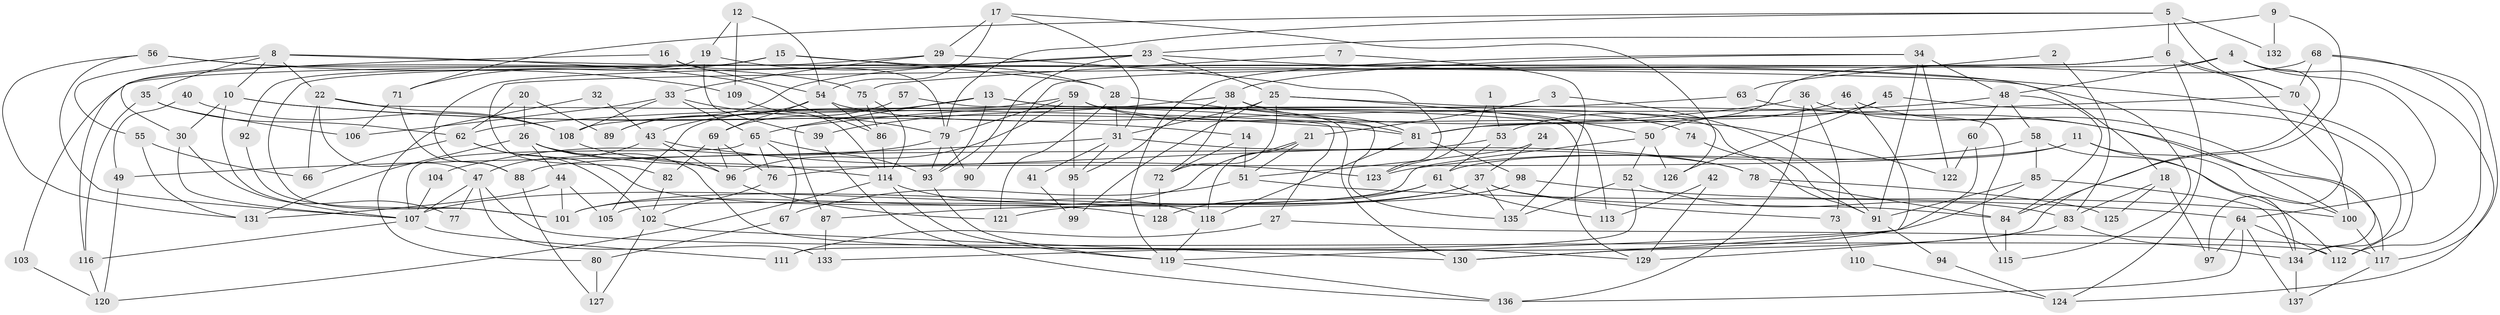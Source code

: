 // Generated by graph-tools (version 1.1) at 2025/36/03/09/25 02:36:14]
// undirected, 137 vertices, 274 edges
graph export_dot {
graph [start="1"]
  node [color=gray90,style=filled];
  1;
  2;
  3;
  4;
  5;
  6;
  7;
  8;
  9;
  10;
  11;
  12;
  13;
  14;
  15;
  16;
  17;
  18;
  19;
  20;
  21;
  22;
  23;
  24;
  25;
  26;
  27;
  28;
  29;
  30;
  31;
  32;
  33;
  34;
  35;
  36;
  37;
  38;
  39;
  40;
  41;
  42;
  43;
  44;
  45;
  46;
  47;
  48;
  49;
  50;
  51;
  52;
  53;
  54;
  55;
  56;
  57;
  58;
  59;
  60;
  61;
  62;
  63;
  64;
  65;
  66;
  67;
  68;
  69;
  70;
  71;
  72;
  73;
  74;
  75;
  76;
  77;
  78;
  79;
  80;
  81;
  82;
  83;
  84;
  85;
  86;
  87;
  88;
  89;
  90;
  91;
  92;
  93;
  94;
  95;
  96;
  97;
  98;
  99;
  100;
  101;
  102;
  103;
  104;
  105;
  106;
  107;
  108;
  109;
  110;
  111;
  112;
  113;
  114;
  115;
  116;
  117;
  118;
  119;
  120;
  121;
  122;
  123;
  124;
  125;
  126;
  127;
  128;
  129;
  130;
  131;
  132;
  133;
  134;
  135;
  136;
  137;
  1 -- 123;
  1 -- 53;
  2 -- 83;
  2 -- 63;
  3 -- 21;
  3 -- 91;
  4 -- 64;
  4 -- 48;
  4 -- 90;
  4 -- 124;
  4 -- 130;
  5 -- 6;
  5 -- 71;
  5 -- 70;
  5 -- 79;
  5 -- 132;
  6 -- 100;
  6 -- 70;
  6 -- 82;
  6 -- 88;
  6 -- 124;
  7 -- 135;
  7 -- 75;
  8 -- 35;
  8 -- 22;
  8 -- 10;
  8 -- 55;
  8 -- 86;
  8 -- 115;
  9 -- 23;
  9 -- 84;
  9 -- 132;
  10 -- 81;
  10 -- 14;
  10 -- 30;
  10 -- 107;
  11 -- 134;
  11 -- 76;
  11 -- 61;
  11 -- 100;
  12 -- 19;
  12 -- 54;
  12 -- 109;
  13 -- 43;
  13 -- 93;
  13 -- 87;
  13 -- 91;
  13 -- 129;
  14 -- 72;
  14 -- 51;
  15 -- 71;
  15 -- 28;
  15 -- 18;
  15 -- 116;
  16 -- 54;
  16 -- 30;
  16 -- 79;
  17 -- 126;
  17 -- 54;
  17 -- 29;
  17 -- 31;
  18 -- 97;
  18 -- 83;
  18 -- 125;
  19 -- 39;
  19 -- 28;
  19 -- 92;
  20 -- 26;
  20 -- 62;
  20 -- 89;
  21 -- 101;
  21 -- 118;
  21 -- 51;
  22 -- 66;
  22 -- 108;
  22 -- 27;
  22 -- 47;
  23 -- 25;
  23 -- 89;
  23 -- 93;
  23 -- 103;
  23 -- 112;
  24 -- 37;
  24 -- 51;
  25 -- 31;
  25 -- 115;
  25 -- 50;
  25 -- 72;
  25 -- 99;
  26 -- 96;
  26 -- 44;
  26 -- 78;
  26 -- 129;
  26 -- 131;
  27 -- 111;
  27 -- 117;
  28 -- 121;
  28 -- 31;
  28 -- 135;
  29 -- 33;
  29 -- 101;
  29 -- 123;
  30 -- 107;
  30 -- 77;
  31 -- 95;
  31 -- 41;
  31 -- 49;
  31 -- 78;
  32 -- 80;
  32 -- 43;
  33 -- 79;
  33 -- 65;
  33 -- 106;
  33 -- 108;
  34 -- 91;
  34 -- 119;
  34 -- 38;
  34 -- 48;
  34 -- 122;
  35 -- 62;
  35 -- 116;
  35 -- 106;
  36 -- 136;
  36 -- 65;
  36 -- 73;
  36 -- 100;
  37 -- 84;
  37 -- 101;
  37 -- 73;
  37 -- 107;
  37 -- 135;
  38 -- 81;
  38 -- 39;
  38 -- 72;
  38 -- 95;
  38 -- 113;
  39 -- 136;
  40 -- 49;
  40 -- 108;
  41 -- 99;
  42 -- 129;
  42 -- 113;
  43 -- 47;
  43 -- 123;
  43 -- 96;
  44 -- 131;
  44 -- 105;
  44 -- 101;
  45 -- 50;
  45 -- 134;
  45 -- 126;
  46 -- 134;
  46 -- 130;
  46 -- 53;
  47 -- 107;
  47 -- 77;
  47 -- 112;
  47 -- 133;
  48 -- 60;
  48 -- 58;
  48 -- 62;
  48 -- 84;
  49 -- 120;
  50 -- 52;
  50 -- 105;
  50 -- 126;
  51 -- 64;
  51 -- 67;
  52 -- 83;
  52 -- 135;
  52 -- 111;
  53 -- 61;
  53 -- 88;
  54 -- 69;
  54 -- 86;
  54 -- 74;
  54 -- 89;
  55 -- 131;
  55 -- 66;
  56 -- 109;
  56 -- 107;
  56 -- 75;
  56 -- 131;
  57 -- 130;
  57 -- 69;
  58 -- 112;
  58 -- 85;
  58 -- 123;
  59 -- 81;
  59 -- 79;
  59 -- 95;
  59 -- 96;
  59 -- 105;
  59 -- 122;
  60 -- 119;
  60 -- 122;
  61 -- 87;
  61 -- 113;
  61 -- 128;
  62 -- 128;
  62 -- 66;
  62 -- 102;
  63 -- 117;
  63 -- 108;
  64 -- 112;
  64 -- 97;
  64 -- 136;
  64 -- 137;
  65 -- 107;
  65 -- 93;
  65 -- 67;
  65 -- 76;
  67 -- 80;
  68 -- 112;
  68 -- 117;
  68 -- 70;
  68 -- 81;
  69 -- 96;
  69 -- 82;
  69 -- 76;
  70 -- 81;
  70 -- 97;
  71 -- 106;
  71 -- 88;
  72 -- 128;
  73 -- 110;
  74 -- 91;
  75 -- 114;
  75 -- 86;
  76 -- 102;
  78 -- 84;
  78 -- 125;
  79 -- 90;
  79 -- 93;
  79 -- 104;
  80 -- 127;
  81 -- 98;
  81 -- 118;
  82 -- 102;
  83 -- 129;
  83 -- 134;
  84 -- 115;
  85 -- 134;
  85 -- 91;
  85 -- 133;
  86 -- 114;
  87 -- 133;
  88 -- 127;
  91 -- 94;
  92 -- 101;
  93 -- 119;
  94 -- 124;
  95 -- 99;
  96 -- 121;
  98 -- 100;
  98 -- 121;
  100 -- 117;
  102 -- 127;
  102 -- 130;
  103 -- 120;
  104 -- 107;
  107 -- 111;
  107 -- 116;
  108 -- 114;
  109 -- 114;
  110 -- 124;
  114 -- 119;
  114 -- 118;
  114 -- 120;
  116 -- 120;
  117 -- 137;
  118 -- 119;
  119 -- 136;
  134 -- 137;
}
